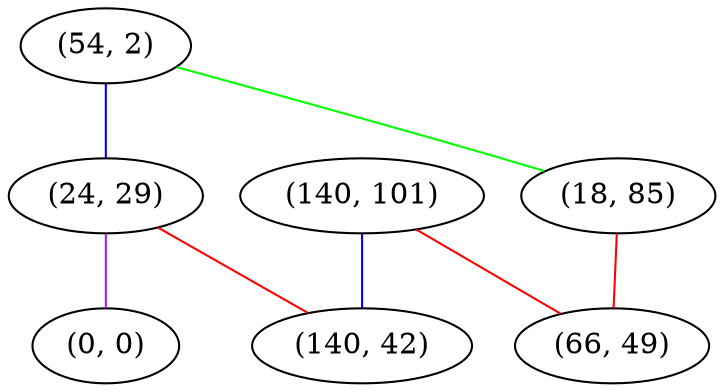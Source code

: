 graph "" {
"(54, 2)";
"(24, 29)";
"(140, 101)";
"(0, 0)";
"(140, 42)";
"(18, 85)";
"(66, 49)";
"(54, 2)" -- "(18, 85)"  [color=green, key=0, weight=2];
"(54, 2)" -- "(24, 29)"  [color=blue, key=0, weight=3];
"(24, 29)" -- "(140, 42)"  [color=red, key=0, weight=1];
"(24, 29)" -- "(0, 0)"  [color=purple, key=0, weight=4];
"(140, 101)" -- "(140, 42)"  [color=blue, key=0, weight=3];
"(140, 101)" -- "(66, 49)"  [color=red, key=0, weight=1];
"(18, 85)" -- "(66, 49)"  [color=red, key=0, weight=1];
}

